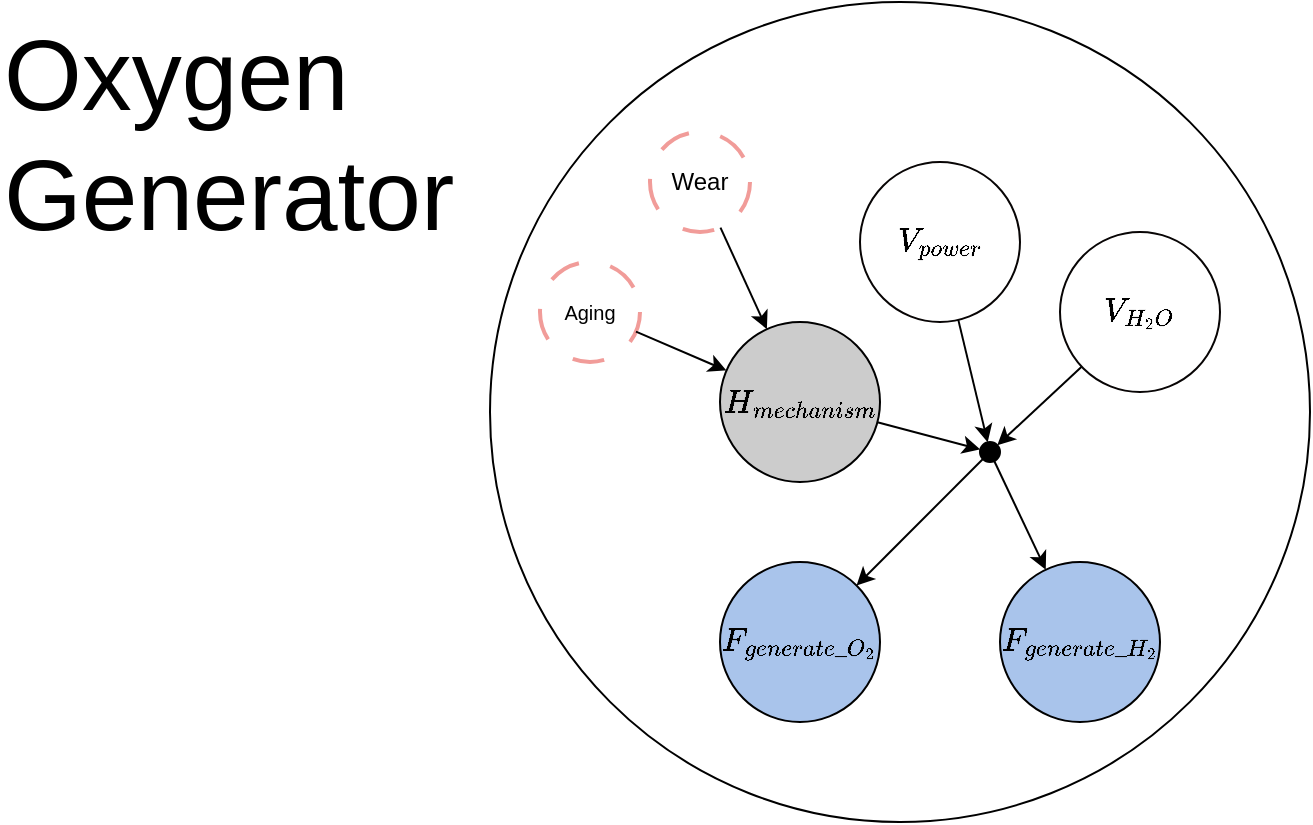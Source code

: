 <mxfile version="22.0.8" type="google">
  <diagram name="Page-1" id="rh3G6_-PAPEWU3ZlsqPR">
    <mxGraphModel grid="1" page="1" gridSize="10" guides="1" tooltips="1" connect="1" arrows="1" fold="1" pageScale="1" pageWidth="850" pageHeight="1100" math="1" shadow="0">
      <root>
        <mxCell id="0" />
        <mxCell id="1" parent="0" />
        <mxCell id="LNBtL-OUFiTYOPxDa9G3-7" value="" style="ellipse;whiteSpace=wrap;html=1;strokeColor=#000000;" vertex="1" parent="1">
          <mxGeometry x="3695" y="220" width="410" height="410" as="geometry" />
        </mxCell>
        <mxCell id="vTeC7MxBw6ICrQF9Bca6-48" value="Oxygen Generator" style="text;whiteSpace=wrap;html=1;fillColor=none;fontSize=50;" vertex="1" parent="1">
          <mxGeometry x="3450" y="220" width="270" height="40" as="geometry" />
        </mxCell>
        <mxCell id="LNBtL-OUFiTYOPxDa9G3-3" value="&lt;font style=&quot;font-size: 14px;&quot;&gt;$$F_{generate\_O_2}$$&lt;/font&gt;" style="ellipse;whiteSpace=wrap;html=1;aspect=fixed;fillColor=#A9C4EB;" vertex="1" parent="1">
          <mxGeometry x="3810" y="500" width="80" height="80" as="geometry" />
        </mxCell>
        <mxCell id="LNBtL-OUFiTYOPxDa9G3-6" value="&lt;font style=&quot;font-size: 10px;&quot;&gt;Aging&lt;/font&gt;" style="ellipse;whiteSpace=wrap;html=1;aspect=fixed;fillColor=#FFFFFF;strokeColor=#F19C99;strokeWidth=2;dashed=1;dashPattern=8 8;" vertex="1" parent="1">
          <mxGeometry x="3720" y="350" width="50" height="50" as="geometry" />
        </mxCell>
        <mxCell id="LNBtL-OUFiTYOPxDa9G3-8" value="&lt;font style=&quot;font-size: 14px;&quot;&gt;$$V_{power}$$&lt;/font&gt;" style="ellipse;whiteSpace=wrap;html=1;aspect=fixed;fillColor=#FFFFFF;strokeColor=#080505;strokeWidth=1;" vertex="1" parent="1">
          <mxGeometry x="3880" y="300" width="80" height="80" as="geometry" />
        </mxCell>
        <mxCell id="LNBtL-OUFiTYOPxDa9G3-11" value="&lt;font style=&quot;font-size: 14px;&quot;&gt;$$H_{mechanism}$$&lt;/font&gt;" style="ellipse;whiteSpace=wrap;html=1;aspect=fixed;fillColor=#CCCCCC;" vertex="1" parent="1">
          <mxGeometry x="3810" y="380" width="80" height="80" as="geometry" />
        </mxCell>
        <mxCell id="LNBtL-OUFiTYOPxDa9G3-13" value="&lt;font style=&quot;font-size: 14px;&quot;&gt;$$F_{generate\_H_2}$$&lt;/font&gt;" style="ellipse;whiteSpace=wrap;html=1;aspect=fixed;fillColor=#A9C4EB;" vertex="1" parent="1">
          <mxGeometry x="3950" y="500" width="80" height="80" as="geometry" />
        </mxCell>
        <mxCell id="LNBtL-OUFiTYOPxDa9G3-17" value="&lt;font style=&quot;font-size: 14px;&quot;&gt;$$V_{H_2O}$$&lt;/font&gt;" style="ellipse;whiteSpace=wrap;html=1;aspect=fixed;fillColor=#FFFFFF;strokeColor=#080505;strokeWidth=1;" vertex="1" parent="1">
          <mxGeometry x="3980" y="335" width="80" height="80" as="geometry" />
        </mxCell>
        <mxCell id="LNBtL-OUFiTYOPxDa9G3-19" value="" style="endArrow=classic;html=1;rounded=0;" edge="1" parent="1" source="LNBtL-OUFiTYOPxDa9G3-6" target="LNBtL-OUFiTYOPxDa9G3-11">
          <mxGeometry width="50" height="50" relative="1" as="geometry">
            <mxPoint x="3770" y="490" as="sourcePoint" />
            <mxPoint x="3820" y="440" as="targetPoint" />
          </mxGeometry>
        </mxCell>
        <mxCell id="LNBtL-OUFiTYOPxDa9G3-20" value="" style="ellipse;whiteSpace=wrap;html=1;aspect=fixed;fillColor=#000000;strokeColor=#000000;" vertex="1" parent="1">
          <mxGeometry x="3940" y="440" width="10" height="10" as="geometry" />
        </mxCell>
        <mxCell id="LNBtL-OUFiTYOPxDa9G3-22" value="" style="endArrow=classic;html=1;rounded=0;" edge="1" parent="1" source="LNBtL-OUFiTYOPxDa9G3-11" target="LNBtL-OUFiTYOPxDa9G3-20">
          <mxGeometry width="50" height="50" relative="1" as="geometry">
            <mxPoint x="3935" y="415.5" as="sourcePoint" />
            <mxPoint x="3980" y="434.5" as="targetPoint" />
          </mxGeometry>
        </mxCell>
        <mxCell id="LNBtL-OUFiTYOPxDa9G3-23" value="" style="endArrow=classic;html=1;rounded=0;" edge="1" parent="1" source="LNBtL-OUFiTYOPxDa9G3-8" target="LNBtL-OUFiTYOPxDa9G3-20">
          <mxGeometry width="50" height="50" relative="1" as="geometry">
            <mxPoint x="3950" y="400" as="sourcePoint" />
            <mxPoint x="3995" y="419" as="targetPoint" />
          </mxGeometry>
        </mxCell>
        <mxCell id="LNBtL-OUFiTYOPxDa9G3-24" value="" style="endArrow=classic;html=1;rounded=0;" edge="1" parent="1" source="LNBtL-OUFiTYOPxDa9G3-17" target="LNBtL-OUFiTYOPxDa9G3-20">
          <mxGeometry width="50" height="50" relative="1" as="geometry">
            <mxPoint x="3798" y="415" as="sourcePoint" />
            <mxPoint x="3843" y="434" as="targetPoint" />
          </mxGeometry>
        </mxCell>
        <mxCell id="LNBtL-OUFiTYOPxDa9G3-27" value="" style="endArrow=classic;html=1;rounded=0;" edge="1" parent="1" source="LNBtL-OUFiTYOPxDa9G3-20" target="LNBtL-OUFiTYOPxDa9G3-13">
          <mxGeometry width="50" height="50" relative="1" as="geometry">
            <mxPoint x="3950" y="486" as="sourcePoint" />
            <mxPoint x="4001" y="500" as="targetPoint" />
          </mxGeometry>
        </mxCell>
        <mxCell id="LNBtL-OUFiTYOPxDa9G3-28" value="" style="endArrow=classic;html=1;rounded=0;" edge="1" parent="1" source="LNBtL-OUFiTYOPxDa9G3-20" target="LNBtL-OUFiTYOPxDa9G3-3">
          <mxGeometry width="50" height="50" relative="1" as="geometry">
            <mxPoint x="3909" y="450" as="sourcePoint" />
            <mxPoint x="3960" y="464" as="targetPoint" />
          </mxGeometry>
        </mxCell>
        <mxCell id="LNBtL-OUFiTYOPxDa9G3-29" value="Wear" style="ellipse;whiteSpace=wrap;html=1;aspect=fixed;fillColor=#FFFFFF;strokeColor=#F19C99;strokeWidth=2;dashed=1;dashPattern=8 8;" vertex="1" parent="1">
          <mxGeometry x="3775" y="285" width="50" height="50" as="geometry" />
        </mxCell>
        <mxCell id="LNBtL-OUFiTYOPxDa9G3-31" value="" style="endArrow=classic;html=1;rounded=0;" edge="1" parent="1" source="LNBtL-OUFiTYOPxDa9G3-29" target="LNBtL-OUFiTYOPxDa9G3-11">
          <mxGeometry width="50" height="50" relative="1" as="geometry">
            <mxPoint x="3778" y="395" as="sourcePoint" />
            <mxPoint x="3823" y="414" as="targetPoint" />
          </mxGeometry>
        </mxCell>
      </root>
    </mxGraphModel>
  </diagram>
</mxfile>
